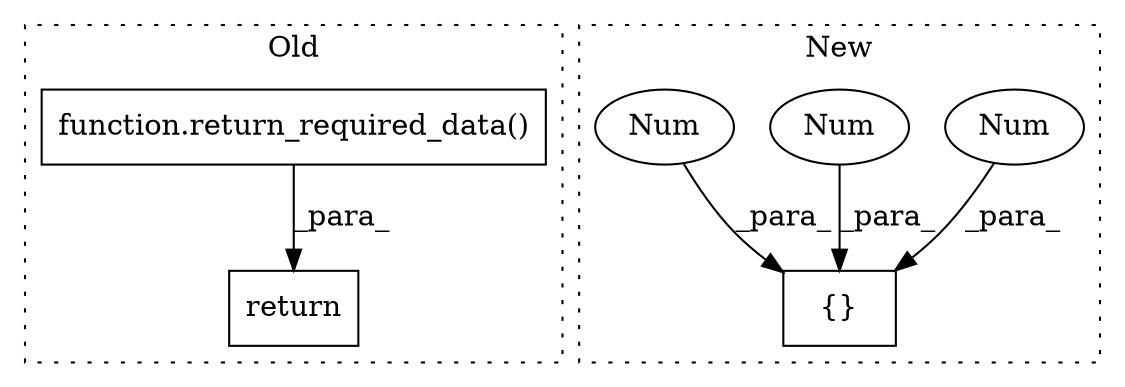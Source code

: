 digraph G {
subgraph cluster0 {
1 [label="function.return_required_data()" a="75" s="11039,11196" l="21,1" shape="box"];
6 [label="return" a="93" s="11032" l="7" shape="box"];
label = "Old";
style="dotted";
}
subgraph cluster1 {
2 [label="{}" a="59" s="11535,11543" l="1,0" shape="box"];
3 [label="Num" a="76" s="11536" l="1" shape="ellipse"];
4 [label="Num" a="76" s="11542" l="1" shape="ellipse"];
5 [label="Num" a="76" s="11539" l="1" shape="ellipse"];
label = "New";
style="dotted";
}
1 -> 6 [label="_para_"];
3 -> 2 [label="_para_"];
4 -> 2 [label="_para_"];
5 -> 2 [label="_para_"];
}